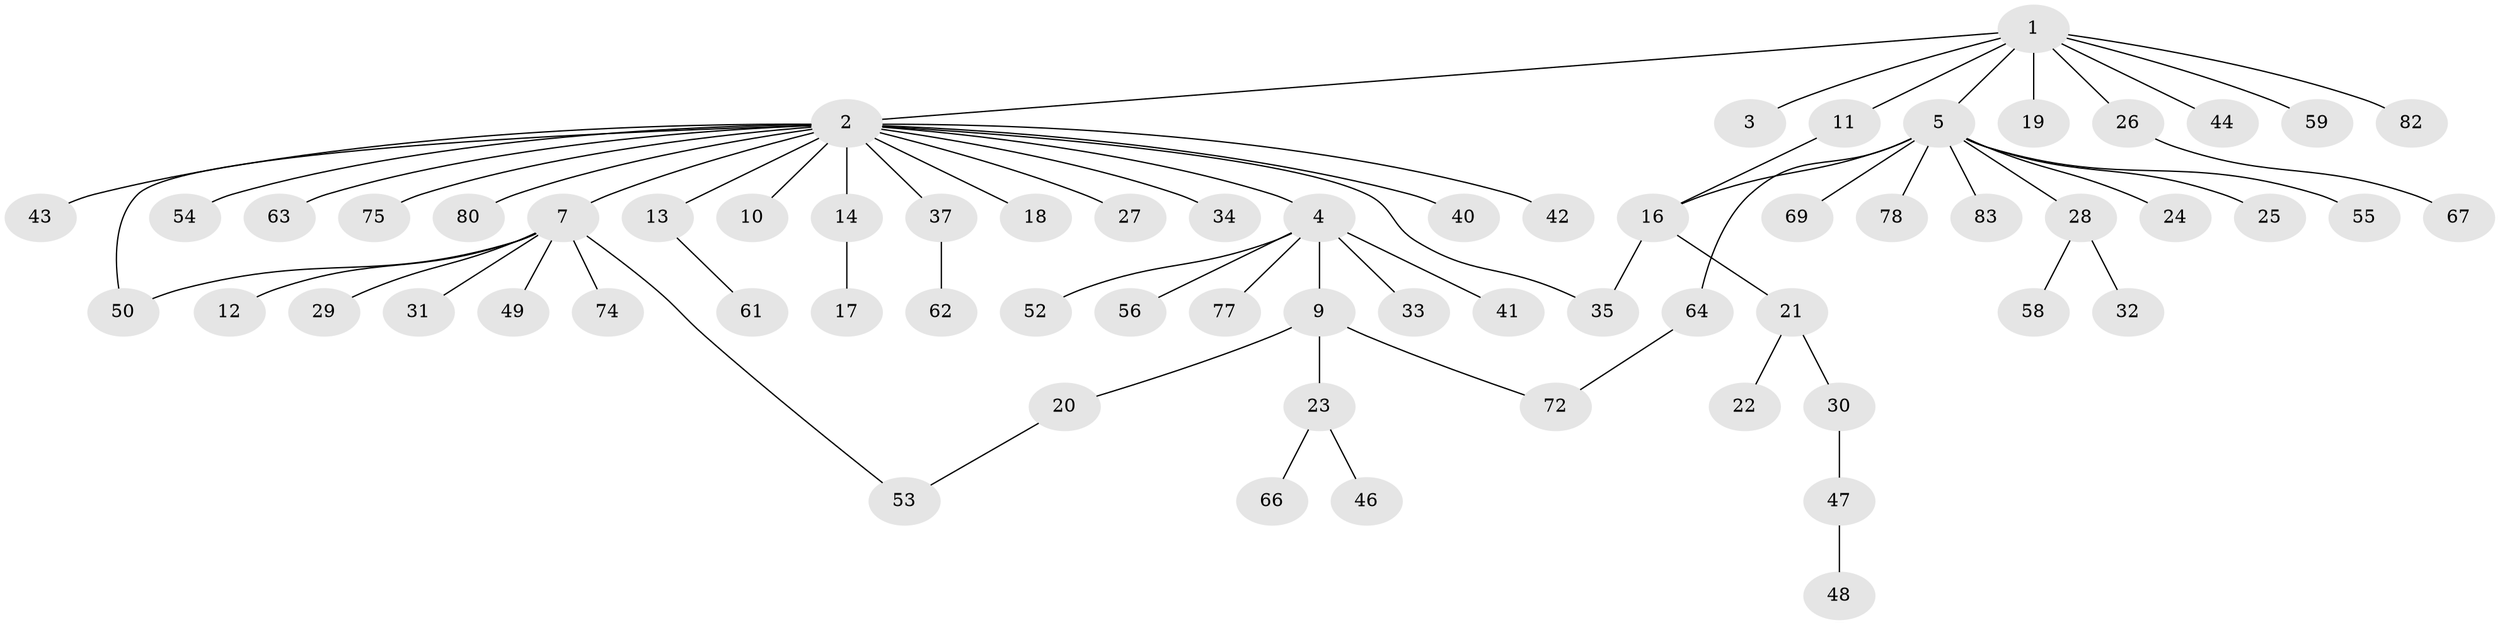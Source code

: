 // original degree distribution, {8: 0.024096385542168676, 12: 0.012048192771084338, 2: 0.1566265060240964, 7: 0.012048192771084338, 3: 0.060240963855421686, 9: 0.012048192771084338, 10: 0.012048192771084338, 5: 0.012048192771084338, 1: 0.6265060240963856, 4: 0.07228915662650602}
// Generated by graph-tools (version 1.1) at 2025/11/02/27/25 16:11:12]
// undirected, 65 vertices, 69 edges
graph export_dot {
graph [start="1"]
  node [color=gray90,style=filled];
  1 [super="+6"];
  2 [super="+8"];
  3 [super="+79"];
  4 [super="+36"];
  5 [super="+15"];
  7 [super="+60"];
  9 [super="+51"];
  10;
  11;
  12;
  13;
  14 [super="+39"];
  16;
  17;
  18;
  19;
  20 [super="+65"];
  21 [super="+38"];
  22;
  23 [super="+45"];
  24;
  25;
  26 [super="+68"];
  27;
  28 [super="+73"];
  29;
  30 [super="+81"];
  31;
  32;
  33;
  34;
  35;
  37 [super="+57"];
  40;
  41;
  42;
  43;
  44;
  46;
  47;
  48;
  49;
  50;
  52;
  53;
  54;
  55;
  56;
  58;
  59 [super="+76"];
  61;
  62;
  63;
  64 [super="+71"];
  66;
  67 [super="+70"];
  69;
  72;
  74;
  75;
  77;
  78;
  80;
  82;
  83;
  1 -- 2;
  1 -- 3;
  1 -- 5;
  1 -- 11;
  1 -- 19;
  1 -- 44;
  1 -- 59;
  1 -- 26;
  1 -- 82;
  2 -- 4;
  2 -- 7;
  2 -- 10;
  2 -- 13;
  2 -- 14 [weight=2];
  2 -- 18;
  2 -- 35;
  2 -- 40;
  2 -- 54;
  2 -- 75;
  2 -- 34;
  2 -- 37;
  2 -- 42;
  2 -- 43;
  2 -- 80;
  2 -- 50;
  2 -- 27;
  2 -- 63;
  4 -- 9;
  4 -- 33;
  4 -- 41;
  4 -- 52;
  4 -- 56;
  4 -- 77;
  5 -- 16;
  5 -- 24;
  5 -- 55;
  5 -- 64;
  5 -- 69;
  5 -- 78;
  5 -- 25;
  5 -- 83;
  5 -- 28;
  7 -- 12;
  7 -- 29;
  7 -- 31;
  7 -- 49;
  7 -- 50;
  7 -- 53;
  7 -- 74;
  9 -- 20;
  9 -- 23;
  9 -- 72;
  11 -- 16;
  13 -- 61;
  14 -- 17;
  16 -- 21;
  16 -- 35;
  20 -- 53;
  21 -- 22;
  21 -- 30;
  23 -- 46;
  23 -- 66;
  26 -- 67;
  28 -- 32;
  28 -- 58;
  30 -- 47;
  37 -- 62;
  47 -- 48;
  64 -- 72;
}
